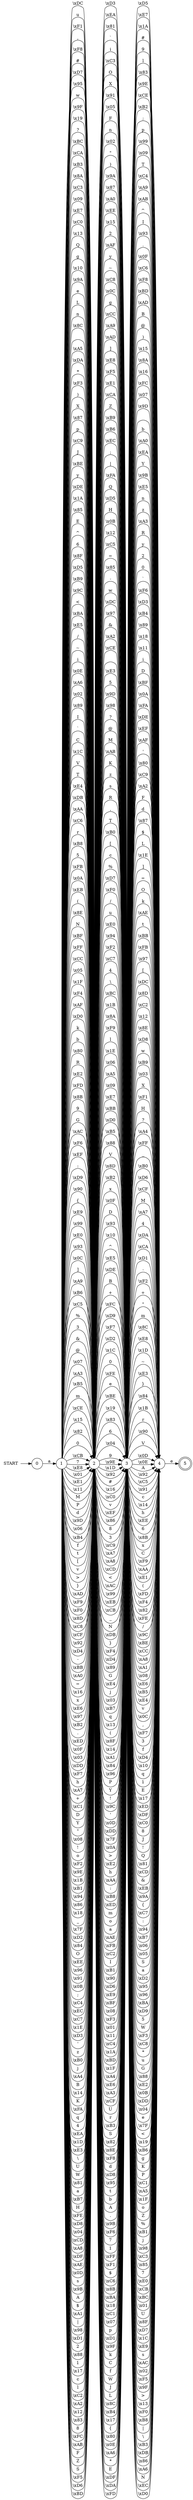 digraph {
  graph [rankdir=LR];

  q_0 [shape=circle, label="0"];
  q_1 [shape=circle, label="1"];
  q_2 [shape=circle, label="2"];
  q_3 [shape=circle, label="3"];
  q_4 [shape=circle, label="4"];
  q_5 [shape=doublecircle, label="5"];
  START [shape=plaintext];

  START -> q_0;
  q_3 -> q_4 [label="\\xD5"];
  q_3 -> q_4 [label="\\xE7"];
  q_1 -> q_2 [label="\\xDC"];
  q_1 -> q_2 [label="u"];
  q_2 -> q_3 [label="\\xD3"];
  q_1 -> q_2 [label="\\xF1"];
  q_1 -> q_2 [label=","];
  q_2 -> q_3 [label="\\xEA"];
  q_3 -> q_4 [label="\\x1A"];
  q_2 -> q_3 [label="\\x81"];
  q_1 -> q_2 [label="\\xF8"];
  q_3 -> q_4 [label="#"];
  q_2 -> q_3 [label="`"];
  q_3 -> q_4 [label="9"];
  q_1 -> q_2 [label="#"];
  q_3 -> q_4 [label="l"];
  q_3 -> q_4 [label="\\x83"];
  q_2 -> q_3 [label="i"];
  q_2 -> q_3 [label="\\xC3"];
  q_1 -> q_2 [label="\\xD7"];
  q_2 -> q_3 [label="O"];
  q_2 -> q_3 [label="X"];
  q_3 -> q_4 [label="\\x9E"];
  q_3 -> q_4 [label="\\xCE"];
  q_2 -> q_3 [label="\\x91"];
  q_2 -> q_3 [label="\\x05"];
  q_1 -> q_2 [label="\\x95"];
  q_2 -> q_3 [label="F"];
  q_3 -> q_4 [label="\\xB2"];
  q_1 -> q_2 [label="w"];
  q_1 -> q_2 [label="\\x9F"];
  q_3 -> q_4 [label=";"];
  q_3 -> q_4 [label="p"];
  q_3 -> q_4 [label="\\x99"];
  q_2 -> q_3 [label="n"];
  q_1 -> q_2 [label="\\x19"];
  q_1 -> q_2 [label="?"];
  q_3 -> q_4 [label="\\x09"];
  q_3 -> q_4 [label="T"];
  q_3 -> q_4 [label="\\xC4"];
  q_2 -> q_3 [label="\\x02"];
  q_1 -> q_2 [label="\\xBC"];
  q_1 -> q_2 [label="\\xCA"];
  q_3 -> q_4 [label="\\xA9"];
  q_3 -> q_4 [label="\\xAB"];
  q_2 -> q_3 [label="\""];
  q_3 -> q_4 [label="^"];
  q_1 -> q_2 [label="\\xB3"];
  q_2 -> q_3 [label=")"];
  q_2 -> q_3 [label="\\x9A"];
  q_3 -> q_4 [label="I"];
  q_3 -> q_4 [label="\\x93"];
  q_2 -> q_3 [label="\\x87"];
  q_2 -> q_3 [label="\\xA0"];
  q_3 -> q_4 [label="."];
  q_1 -> q_2 [label="\\x8A"];
  q_3 -> q_4 [label="\\x0F"];
  q_2 -> q_3 [label="\\xEE"];
  q_2 -> q_3 [label="\\x15"];
  q_3 -> q_4 [label="\\xC6"];
  q_3 -> q_4 [label="\\xF8"];
  q_3 -> q_4 [label="\\xBD"];
  q_3 -> q_4 [label="\\xAD"];
  q_1 -> q_2 [label="\\xC3"];
  q_2 -> q_3 [label="2"];
  q_2 -> q_3 [label="\\xAF"];
  q_1 -> q_2 [label="\\x09"];
  q_2 -> q_3 [label="y"];
  q_2 -> q_3 [label="~"];
  q_2 -> q_3 [label="\\xC8"];
  q_2 -> q_3 [label="\\x0C"];
  q_3 -> q_4 [label="B"];
  q_3 -> q_4 [label="@"];
  q_1 -> q_2 [label="\\xE7"];
  q_1 -> q_2 [label="\\xC0"];
  q_1 -> q_2 [label="\\x13"];
  q_3 -> q_4 [label=")"];
  q_3 -> q_4 [label="\\x15"];
  q_1 -> q_2 [label="Q"];
  q_1 -> q_2 [label="g"];
  q_1 -> q_2 [label="\\x10"];
  q_1 -> q_2 [label="\\x9A"];
  q_2 -> q_3 [label="g"];
  q_2 -> q_3 [label="\\xCC"];
  q_1 -> q_2 [label="e"];
  q_3 -> q_4 [label="\\x8A"];
  q_2 -> q_3 [label="\\xA9"];
  q_1 -> q_2 [label="L"];
  q_3 -> q_4 [label="\\x16"];
  q_3 -> q_4 [label="\\xFC"];
  q_1 -> q_2 [label="n"];
  q_1 -> q_2 [label="\\x8C"];
  q_2 -> q_3 [label="\\xAD"];
  q_2 -> q_3 [label="]"];
  q_3 -> q_4 [label="\\x07"];
  q_1 -> q_2 [label=" "];
  q_2 -> q_3 [label="\\xE8"];
  q_2 -> q_3 [label="\\xF5"];
  q_3 -> q_4 [label="\\x9D"];
  q_1 -> q_2 [label="\\xA5"];
  q_3 -> q_4 [label=" "];
  q_1 -> q_2 [label="\\xDA"];
  q_1 -> q_2 [label="*"];
  q_2 -> q_3 [label="\\xE1"];
  q_2 -> q_3 [label="\\xCA"];
  q_1 -> q_2 [label="\\xF3"];
  q_1 -> q_2 [label=")"];
  q_1 -> q_2 [label="X"];
  q_1 -> q_2 [label="\\x87"];
  q_2 -> q_3 [label="Z"];
  q_2 -> q_3 [label="\\xB9"];
  q_2 -> q_3 [label="\\xB6"];
  q_2 -> q_3 [label="\\xEC"];
  q_1 -> q_2 [label="p"];
  q_1 -> q_2 [label="\\xC9"];
  q_2 -> q_3 [label=";"];
  q_1 -> q_2 [label="J"];
  q_2 -> q_3 [label="|"];
  q_3 -> q_4 [label="b"];
  q_3 -> q_4 [label="\\xA0"];
  q_3 -> q_4 [label="\\xEA"];
  q_3 -> q_4 [label="Y"];
  q_2 -> q_3 [label="\\xFA"];
  q_3 -> q_4 [label="\\x9B"];
  q_1 -> q_2 [label="\\xBE"];
  q_1 -> q_2 [label="y"];
  q_1 -> q_2 [label="\\xDE"];
  q_2 -> q_3 [label="Q"];
  q_1 -> q_2 [label="\\x1A"];
  q_3 -> q_4 [label="\\xE5"];
  q_1 -> q_2 [label="\\x85"];
  q_2 -> q_3 [label="\\xD5"];
  q_2 -> q_3 [label="H"];
  q_3 -> q_4 [label="n"];
  q_1 -> q_2 [label="E"];
  q_1 -> q_2 [label="^"];
  q_1 -> q_2 [label="6"];
  q_1 -> q_2 [label="\\x8F"];
  q_3 -> q_4 [label="z"];
  q_1 -> q_2 [label="\\xD5"];
  q_3 -> q_4 [label="\\xA3"];
  q_3 -> q_4 [label="R"];
  q_2 -> q_3 [label="\\x0B"];
  q_3 -> q_4 [label="y"];
  q_1 -> q_2 [label="\\xB9"];
  q_2 -> q_3 [label="\\x12"];
  q_1 -> q_2 [label="\\x9C"];
  q_3 -> q_4 [label="2"];
  q_2 -> q_3 [label="\\xC5"];
  q_2 -> q_3 [label="="];
  q_3 -> q_4 [label="0"];
  q_3 -> q_4 [label="`"];
  q_1 -> q_2 [label="<"];
  q_1 -> q_2 [label="\\xBA"];
  q_3 -> q_4 [label="\\xF6"];
  q_1 -> q_2 [label="\\xE5"];
  q_2 -> q_3 [label="\\x85"];
  q_1 -> q_2 [label="/"];
  q_3 -> q_4 [label="\\xD3"];
  q_2 -> q_3 [label="-"];
  q_3 -> q_4 [label="\\xB4"];
  q_1 -> q_2 [label="~"];
  q_3 -> q_4 [label="\\x89"];
  q_1 -> q_2 [label="i"];
  q_2 -> q_3 [label="w"];
  q_2 -> q_3 [label="\\xDC"];
  q_3 -> q_4 [label="\\x18"];
  q_1 -> q_2 [label="\\x0E"];
  q_3 -> q_4 [label="\\x11"];
  q_2 -> q_3 [label="\\x97"];
  q_3 -> q_4 [label="i"];
  q_2 -> q_3 [label="&"];
  q_3 -> q_4 [label="D"];
  q_3 -> q_4 [label="\\xBF"];
  q_2 -> q_3 [label="\\xA2"];
  q_3 -> q_4 [label="\\x0A"];
  q_2 -> q_3 [label="\\xCE"];
  q_1 -> q_2 [label="\\xA6"];
  q_2 -> q_3 [label=" "];
  q_3 -> q_4 [label="\\xFA"];
  q_2 -> q_3 [label="\\xE3"];
  q_2 -> q_3 [label="5"];
  q_2 -> q_3 [label="\\x9D"];
  q_3 -> q_4 [label="\\xDE"];
  q_2 -> q_3 [label="\\x98"];
  q_3 -> q_4 [label="\\xEF"];
  q_1 -> q_2 [label="\\x02"];
  q_2 -> q_3 [label="?"];
  q_3 -> q_4 [label="\\xAF"];
  q_1 -> q_2 [label="\\x89"];
  q_2 -> q_3 [label="@"];
  q_3 -> q_4 [label="'"];
  q_2 -> q_3 [label="M"];
  q_2 -> q_3 [label="\\xAB"];
  q_1 -> q_2 [label="I"];
  q_3 -> q_4 [label="\\x80"];
  q_1 -> q_2 [label="`"];
  q_2 -> q_3 [label="K"];
  q_1 -> q_2 [label="C"];
  q_3 -> q_4 [label="\\xC9"];
  q_2 -> q_3 [label="z"];
  q_3 -> q_4 [label="\\xA2"];
  q_3 -> q_4 [label="F"];
  q_3 -> q_4 [label="d"];
  q_1 -> q_2 [label="\\x1C"];
  q_2 -> q_3 [label="s"];
  q_3 -> q_4 [label="\\x87"];
  q_1 -> q_2 [label="V"];
  q_2 -> q_3 [label="R"];
  q_2 -> q_3 [label=","];
  q_2 -> q_3 [label="T"];
  q_1 -> q_2 [label="T"];
  q_2 -> q_3 [label="\\xB0"];
  q_3 -> q_4 [label="$"];
  q_2 -> q_3 [label="["];
  q_2 -> q_3 [label="c"];
  q_1 -> q_2 [label="\\xE4"];
  q_1 -> q_2 [label="\\xDB"];
  q_2 -> q_3 [label="%"];
  q_1 -> q_2 [label="\\xAA"];
  q_2 -> q_3 [label="\\xD7"];
  q_3 -> q_4 [label="L"];
  q_3 -> q_4 [label="\\x1E"];
  q_2 -> q_3 [label="\\xF0"];
  q_2 -> q_3 [label="/"];
  q_3 -> q_4 [label="]"];
  q_3 -> q_4 [label="="];
  q_1 -> q_2 [label="\\xC6"];
  q_2 -> q_3 [label="u"];
  q_2 -> q_3 [label="\\xE0"];
  q_3 -> q_4 [label="O"];
  q_1 -> q_2 [label="r"];
  q_1 -> q_2 [label="\\xB8"];
  q_1 -> q_2 [label="5"];
  q_1 -> q_2 [label="\\xFB"];
  q_2 -> q_3 [label="\\x94"];
  q_3 -> q_4 [label="k"];
  q_3 -> q_4 [label="\\xAE"];
  q_3 -> q_4 [label="t"];
  q_3 -> q_4 [label="\\xBB"];
  q_1 -> q_2 [label="\\x0A"];
  q_2 -> q_3 [label="\\xF2"];
  q_3 -> q_4 [label="\\xFB"];
  q_1 -> q_2 [label="\\xEB"];
  q_3 -> q_4 [label="\\x97"];
  q_1 -> q_2 [label="("];
  q_3 -> q_4 [label="["];
  q_1 -> q_2 [label="\\x8E"];
  q_3 -> q_4 [label="\\xDC"];
  q_2 -> q_3 [label="\\xC7"];
  q_2 -> q_3 [label="4"];
  q_2 -> q_3 [label="\\"];
  q_1 -> q_2 [label="N"];
  q_1 -> q_2 [label="\\xBF"];
  q_1 -> q_2 [label="\\xFF"];
  q_3 -> q_4 [label="\\x8D"];
  q_1 -> q_2 [label="\\xCC"];
  q_2 -> q_3 [label="\\xBC"];
  q_1 -> q_2 [label="\\x05"];
  q_1 -> q_2 [label="\\x1F"];
  q_3 -> q_4 [label="\\xC2"];
  q_2 -> q_3 [label="\\x1B"];
  q_1 -> q_2 [label="\\xF4"];
  q_3 -> q_4 [label="\\x12"];
  q_2 -> q_3 [label="\\x8A"];
  q_2 -> q_3 [label="\\xF9"];
  q_3 -> q_4 [label="\\x8E"];
  q_2 -> q_3 [label="l"];
  q_2 -> q_3 [label="\\x1E"];
  q_1 -> q_2 [label="\\xAF"];
  q_3 -> q_4 [label="\\xD8"];
  q_2 -> q_3 [label="\\x06"];
  q_2 -> q_3 [label="\\xA5"];
  q_1 -> q_2 [label="\\xD0"];
  q_2 -> q_3 [label="\\x09"];
  q_2 -> q_3 [label="\\xE7"];
  q_2 -> q_3 [label="\\xBB"];
  q_2 -> q_3 [label="\\xD0"];
  q_3 -> q_4 [label="w"];
  q_3 -> q_4 [label="\\xB9"];
  q_3 -> q_4 [label="\\x03"];
  q_1 -> q_2 [label="k"];
  q_3 -> q_4 [label="X"];
  q_2 -> q_3 [label="\\xB5"];
  q_1 -> q_2 [label="b"];
  q_3 -> q_4 [label="\\xF1"];
  q_1 -> q_2 [label="\\x80"];
  q_3 -> q_4 [label="H"];
  q_3 -> q_4 [label="?"];
  q_3 -> q_4 [label="\\xA4"];
  q_3 -> q_4 [label="\\xFF"];
  q_1 -> q_2 [label="R"];
  q_1 -> q_2 [label="\\xE2"];
  q_2 -> q_3 [label="\\x88"];
  q_1 -> q_2 [label="\\xFD"];
  q_3 -> q_4 [label="_"];
  q_1 -> q_2 [label="\\x8B"];
  q_2 -> q_3 [label="V"];
  q_2 -> q_3 [label="\\x8D"];
  q_2 -> q_3 [label="\\xB2"];
  q_2 -> q_3 [label="x"];
  q_3 -> q_4 [label="\\xB0"];
  q_1 -> q_2 [label="9"];
  q_3 -> q_4 [label="\\xD6"];
  q_2 -> q_3 [label="\\x0F"];
  q_2 -> q_3 [label="D"];
  q_1 -> q_2 [label="G"];
  q_3 -> q_4 [label="\\xCF"];
  q_2 -> q_3 [label="\\x93"];
  q_1 -> q_2 [label="\\xAC"];
  q_2 -> q_3 [label="\\x10"];
  q_3 -> q_4 [label="M"];
  q_3 -> q_4 [label="\\xA7"];
  q_2 -> q_3 [label="^"];
  q_1 -> q_2 [label="\\xF6"];
  q_2 -> q_3 [label="\\xE5"];
  q_2 -> q_3 [label="\\xDE"];
  q_3 -> q_4 [label="4"];
  q_1 -> q_2 [label="\\xEF"];
  q_2 -> q_3 [label="B"];
  q_2 -> q_3 [label="+"];
  q_3 -> q_4 [label="\\xDA"];
  q_1 -> q_2 [label=":"];
  q_1 -> q_2 [label="\\xD9"];
  q_2 -> q_3 [label="\\xFC"];
  q_1 -> q_2 [label="\\x90"];
  q_2 -> q_3 [label="\\xD9"];
  q_1 -> q_2 [label="{"];
  q_1 -> q_2 [label="\\xE9"];
  q_3 -> q_4 [label="\\xCA"];
  q_2 -> q_3 [label="\\xF7"];
  q_2 -> q_3 [label="\\xD2"];
  q_3 -> q_4 [label="\\xD1"];
  q_1 -> q_2 [label="\\x99"];
  q_1 -> q_2 [label="\\xE0"];
  q_1 -> q_2 [label="\\x93"];
  q_2 -> q_3 [label="\\x1C"];
  q_1 -> q_2 [label="\\x0C"];
  q_2 -> q_3 [label="0"];
  q_3 -> q_4 [label="-"];
  q_3 -> q_4 [label="\\xF2"];
  q_3 -> q_4 [label="+"];
  q_1 -> q_2 [label="]"];
  q_3 -> q_4 [label="\""];
  q_3 -> q_4 [label="m"];
  q_1 -> q_2 [label="\\xA9"];
  q_3 -> q_4 [label="\\x8C"];
  q_2 -> q_3 [label="\\xFE"];
  q_2 -> q_3 [label="e"];
  q_1 -> q_2 [label="\\xB6"];
  q_1 -> q_2 [label="\\xC5"];
  q_2 -> q_3 [label="\\xBE"];
  q_1 -> q_2 [label="%"];
  q_2 -> q_3 [label="\\x19"];
  q_1 -> q_2 [label="3"];
  q_3 -> q_4 [label="\\xE8"];
  q_3 -> q_4 [label="\\x1D"];
  q_3 -> q_4 [label="~"];
  q_2 -> q_3 [label="\\x83"];
  q_1 -> q_2 [label="&"];
  q_3 -> q_4 [label="\\xE3"];
  q_3 -> q_4 [label="}"];
  q_3 -> q_4 [label="\\x84"];
  q_1 -> q_2 [label="@"];
  q_1 -> q_2 [label="\\x07"];
  q_1 -> q_2 [label="\\xA3"];
  q_3 -> q_4 [label="\\x1B"];
  q_1 -> q_2 [label="\\xB5"];
  q_3 -> q_4 [label="r"];
  q_2 -> q_3 [label="6"];
  q_3 -> q_4 [label="\\x90"];
  q_2 -> q_3 [label="\\x04"];
  q_1 -> q_2 [label="m"];
  q_1 -> q_2 [label="\\xCE"];
  q_2 -> q_3 [label="9"];
  q_3 -> q_4 [label="V"];
  q_3 -> q_4 [label="\\x0D"];
  q_1 -> q_2 [label="\\x15"];
  q_1 -> q_2 [label="\\x82"];
  q_2 -> q_3 [label="\\x9E"];
  q_3 -> q_4 [label="\\x0E"];
  q_3 -> q_4 [label="A"];
  q_1 -> q_2 [label="0"];
  q_2 -> q_3 [label="\\x1D"];
  q_2 -> q_3 [label="\\x92"];
  q_2 -> q_3 [label="#"];
  q_3 -> q_4 [label="\\x92"];
  q_2 -> q_3 [label="\\x16"];
  q_3 -> q_4 [label="\\xC5"];
  q_3 -> q_4 [label="\\x91"];
  q_3 -> q_4 [label="c"];
  q_1 -> q_2 [label="\\xCB"];
  q_2 -> q_3 [label="\\xC0"];
  q_1 -> q_2 [label="7"];
  q_1 -> q_2 [label="\\xE8"];
  q_2 -> q_3 [label="v"];
  q_2 -> q_3 [label="\\xEF"];
  q_1 -> q_2 [label="\\x01"];
  q_1 -> q_2 [label="\\xE1"];
  q_2 -> q_3 [label="\\x86"];
  q_3 -> q_4 [label="\\x14"];
  q_0 -> q_1 [label="a"];
  q_1 -> q_2 [label="\\x11"];
  q_3 -> q_4 [label="h"];
  q_1 -> q_2 [label="M"];
  q_1 -> q_2 [label="P"];
  q_2 -> q_3 [label="8"];
  q_3 -> q_4 [label="\\xEE"];
  q_3 -> q_4 [label="6"];
  q_3 -> q_4 [label="\\x8B"];
  q_2 -> q_3 [label="3"];
  q_3 -> q_4 [label="x"];
  q_3 -> q_4 [label="C"];
  q_2 -> q_3 [label="\\xC9"];
  q_2 -> q_3 [label="\\xA7"];
  q_2 -> q_3 [label="\\xA8"];
  q_3 -> q_4 [label="\\xF9"];
  q_1 -> q_2 [label="d"];
  q_1 -> q_2 [label="\\x9D"];
  q_1 -> q_2 [label="\\x06"];
  q_1 -> q_2 [label="\\xB4"];
  q_2 -> q_3 [label="\\xCD"];
  q_2 -> q_3 [label="<"];
  q_2 -> q_3 [label="\\xAC"];
  q_3 -> q_4 [label="\\xAA"];
  q_1 -> q_2 [label="f"];
  q_3 -> q_4 [label="\\xE1"];
  q_2 -> q_3 [label="\\x99"];
  q_3 -> q_4 [label="("];
  q_2 -> q_3 [label="\\xEB"];
  q_1 -> q_2 [label="t"];
  q_3 -> q_4 [label="\\xFD"];
  q_3 -> q_4 [label="\\xF4"];
  q_1 -> q_2 [label="["];
  q_2 -> q_3 [label="\\xCB"];
  q_1 -> q_2 [label="v"];
  q_1 -> q_2 [label=">"];
  q_2 -> q_3 [label="_"];
  q_1 -> q_2 [label="}"];
  q_2 -> q_3 [label="N"];
  q_2 -> q_3 [label="\\xDB"];
  q_1 -> q_2 [label="\\xAD"];
  q_1 -> q_2 [label="\\xF9"];
  q_3 -> q_4 [label="\\x82"];
  q_2 -> q_3 [label="}"];
  q_3 -> q_4 [label="\\xFE"];
  q_1 -> q_2 [label="\\xF0"];
  q_2 -> q_3 [label="\\xF4"];
  q_1 -> q_2 [label="\\x8D"];
  q_3 -> q_4 [label="/"];
  q_3 -> q_4 [label="\\x9C"];
  q_1 -> q_2 [label="\\xC8"];
  q_2 -> q_3 [label="\\xD4"];
  q_3 -> q_4 [label="\\xBE"];
  q_2 -> q_3 [label="\\x89"];
  q_2 -> q_3 [label="G"];
  q_1 -> q_2 [label="\\xCF"];
  q_3 -> q_4 [label="\\xCC"];
  q_3 -> q_4 [label="\\xA8"];
  q_2 -> q_3 [label="\\xE4"];
  q_2 -> q_3 [label="j"];
  q_3 -> q_4 [label="\\xA1"];
  q_1 -> q_2 [label="\\x92"];
  q_2 -> q_3 [label="\\x03"];
  q_1 -> q_2 [label="\\xD4"];
  q_2 -> q_3 [label="\\xB7"];
  q_1 -> q_2 [label="-"];
  q_1 -> q_2 [label="\\xBB"];
  q_2 -> q_3 [label="q"];
  q_3 -> q_4 [label="\\x08"];
  q_3 -> q_4 [label="\\xE6"];
  q_3 -> q_4 [label="\\xB5"];
  q_1 -> q_2 [label="\\xA0"];
  q_3 -> q_4 [label="\\xE4"];
  q_2 -> q_3 [label="\\x13"];
  q_2 -> q_3 [label="("];
  q_3 -> q_4 [label="v"];
  q_2 -> q_3 [label="\\x8F"];
  q_1 -> q_2 [label="="];
  q_3 -> q_4 [label="\\x0C"];
  q_2 -> q_3 [label="\\x14"];
  q_3 -> q_4 [label=","];
  q_3 -> q_4 [label="\\xF7"];
  q_2 -> q_3 [label="\\xA1"];
  q_3 -> q_4 [label="3"];
  q_1 -> q_2 [label="\\x16"];
  q_3 -> q_4 [label="f"];
  q_3 -> q_4 [label="\\xD4"];
  q_3 -> q_4 [label="\\x10"];
  q_3 -> q_4 [label="q"];
  q_2 -> q_3 [label="\\x84"];
  q_1 -> q_2 [label="x"];
  q_1 -> q_2 [label="\\xE6"];
  q_3 -> q_4 [label="1"];
  q_3 -> q_4 [label="E"];
  q_2 -> q_3 [label="\\x96"];
  q_1 -> q_2 [label="\\x97"];
  q_1 -> q_2 [label="\\xB2"];
  q_2 -> q_3 [label="P"];
  q_2 -> q_3 [label="Y"];
  q_1 -> q_2 [label="."];
  q_1 -> q_2 [label="\\xED"];
  q_3 -> q_4 [label="\\x17"];
  q_3 -> q_4 [label="\\xED"];
  q_2 -> q_3 [label="!"];
  q_2 -> q_3 [label="\\x9C"];
  q_3 -> q_4 [label="\\xDF"];
  q_2 -> q_3 [label="'"];
  q_2 -> q_3 [label="\\x0D"];
  q_3 -> q_4 [label="\\xC0"];
  q_2 -> q_3 [label="\\xDD"];
  q_2 -> q_3 [label="\\x7F"];
  q_1 -> q_2 [label="\\x0F"];
  q_2 -> q_3 [label="\\x0A"];
  q_1 -> q_2 [label="\\x03"];
  q_3 -> q_4 [label="8"];
  q_1 -> q_2 [label="\\xDD"];
  q_1 -> q_2 [label="\\xF7"];
  q_2 -> q_3 [label=">"];
  q_2 -> q_3 [label="\\xE2"];
  q_1 -> q_2 [label="h"];
  q_3 -> q_4 [label="J"];
  q_1 -> q_2 [label="\\xA7"];
  q_3 -> q_4 [label="!"];
  q_1 -> q_2 [label="+"];
  q_2 -> q_3 [label="h"];
  q_3 -> q_4 [label="Q"];
  q_1 -> q_2 [label="\\xC1"];
  q_2 -> q_3 [label="\\xAA"];
  q_1 -> q_2 [label="D"];
  q_2 -> q_3 [label=":"];
  q_1 -> q_2 [label="Y"];
  q_2 -> q_3 [label="\\xB8"];
  q_2 -> q_3 [label="\\xED"];
  q_2 -> q_3 [label="m"];
  q_2 -> q_3 [label="o"];
  q_2 -> q_3 [label="a"];
  q_3 -> q_4 [label="\\x81"];
  q_3 -> q_4 [label="\\xCD"];
  q_1 -> q_2 [label="\""];
  q_1 -> q_2 [label="\\x08"];
  q_1 -> q_2 [label="!"];
  q_1 -> q_2 [label="o"];
  q_2 -> q_3 [label="\\xAE"];
  q_1 -> q_2 [label="\\xF2"];
  q_3 -> q_4 [label="&"];
  q_2 -> q_3 [label="\\xFB"];
  q_3 -> q_4 [label="\\xEB"];
  q_3 -> q_4 [label="\\x9A"];
  q_2 -> q_3 [label="\\xC2"];
  q_1 -> q_2 [label="\\x9E"];
  q_1 -> q_2 [label="\\x1B"];
  q_3 -> q_4 [label="{"];
  q_1 -> q_2 [label="\\xB1"];
  q_1 -> q_2 [label="\\x94"];
  q_1 -> q_2 [label="\\x86"];
  q_2 -> q_3 [label="I"];
  q_2 -> q_3 [label="\\xB1"];
  q_1 -> q_2 [label="\\x18"];
  q_2 -> q_3 [label="\\x90"];
  q_3 -> q_4 [label="\\xC7"];
  q_1 -> q_2 [label="_"];
  q_1 -> q_2 [label="\\x7F"];
  q_3 -> q_4 [label=":"];
  q_3 -> q_4 [label="\\x94"];
  q_2 -> q_3 [label="\\xD6"];
  q_3 -> q_4 [label="\\xB7"];
  q_2 -> q_3 [label="\\xE9"];
  q_1 -> q_2 [label="\\xD2"];
  q_1 -> q_2 [label="\\x84"];
  q_3 -> q_4 [label="\\x06"];
  q_3 -> q_4 [label="\\x05"];
  q_3 -> q_4 [label="S"];
  q_3 -> q_4 [label="a"];
  q_2 -> q_3 [label="\\xBF"];
  q_1 -> q_2 [label="O"];
  q_2 -> q_3 [label="\\x08"];
  q_3 -> q_4 [label="\\xD2"];
  q_1 -> q_2 [label="\\xEE"];
  q_1 -> q_2 [label="\\x96"];
  q_2 -> q_3 [label="\\xF3"];
  q_1 -> q_2 [label="\\x91"];
  q_1 -> q_2 [label="\\x0B"];
  q_3 -> q_4 [label="\\x95"];
  q_2 -> q_3 [label="\\x01"];
  q_2 -> q_3 [label="\\x11"];
  q_2 -> q_3 [label="\\xC4"];
  q_1 -> q_2 [label=";"];
  q_1 -> q_2 [label="\\xC4"];
  q_1 -> q_2 [label="\\xEC"];
  q_3 -> q_4 [label="\\x96"];
  q_1 -> q_2 [label="\\xC7"];
  q_3 -> q_4 [label="\\xBA"];
  q_3 -> q_4 [label="\\xD9"];
  q_1 -> q_2 [label="\\x1E"];
  q_2 -> q_3 [label="\\x1A"];
  q_1 -> q_2 [label="\\xD3"];
  q_3 -> q_4 [label="5"];
  q_2 -> q_3 [label="\\xBD"];
  q_3 -> q_4 [label="W"];
  q_3 -> q_4 [label="\\xF3"];
  q_3 -> q_4 [label="\\xC8"];
  q_2 -> q_3 [label="\\x1F"];
  q_2 -> q_3 [label="\\xA4"];
  q_3 -> q_4 [label="*"];
  q_1 -> q_2 [label="'"];
  q_1 -> q_2 [label="z"];
  q_3 -> q_4 [label="u"];
  q_3 -> q_4 [label="G"];
  q_3 -> q_4 [label="\\x88"];
  q_2 -> q_3 [label="\\xE6"];
  q_1 -> q_2 [label="\\xB0"];
  q_3 -> q_4 [label="\\xE2"];
  q_1 -> q_2 [label="j"];
  q_2 -> q_3 [label="\\xA3"];
  q_3 -> q_4 [label="\\x0B"];
  q_4 -> q_5 [label="e"];
  q_1 -> q_2 [label="\\xA4"];
  q_3 -> q_4 [label="\\xDD"];
  q_2 -> q_3 [label="\\xCF"];
  q_3 -> q_4 [label="\\x04"];
  q_3 -> q_4 [label="e"];
  q_3 -> q_4 [label="\\x7F"];
  q_2 -> q_3 [label="U"];
  q_2 -> q_3 [label="r"];
  q_3 -> q_4 [label="<"];
  q_3 -> q_4 [label="\\x19"];
  q_1 -> q_2 [label="B"];
  q_3 -> q_4 [label="\\xB6"];
  q_1 -> q_2 [label="\\x14"];
  q_3 -> q_4 [label="g"];
  q_2 -> q_3 [label="\\xB3"];
  q_1 -> q_2 [label="K"];
  q_2 -> q_3 [label="S"];
  q_2 -> q_3 [label="\\x82"];
  q_1 -> q_2 [label="\\xFA"];
  q_2 -> q_3 [label="\\x8E"];
  q_2 -> q_3 [label="\\xF8"];
  q_1 -> q_2 [label="q"];
  q_3 -> q_4 [label="K"];
  q_1 -> q_2 [label="4"];
  q_3 -> q_4 [label="P"];
  q_3 -> q_4 [label="\\xC1"];
  q_1 -> q_2 [label="\\xEA"];
  q_1 -> q_2 [label="\\x1D"];
  q_1 -> q_2 [label="\\xE3"];
  q_1 -> q_2 [label="\\"];
  q_3 -> q_4 [label="\\xA5"];
  q_3 -> q_4 [label="\\x1F"];
  q_2 -> q_3 [label="d"];
  q_1 -> q_2 [label="U"];
  q_3 -> q_4 [label="o"];
  q_3 -> q_4 [label="Z"];
  q_1 -> q_2 [label="W"];
  q_1 -> q_2 [label="\\x81"];
  q_1 -> q_2 [label="a"];
  q_1 -> q_2 [label="\\xB7"];
  q_1 -> q_2 [label="H"];
  q_2 -> q_3 [label="\\xD8"];
  q_3 -> q_4 [label="%"];
  q_2 -> q_3 [label="\\x95"];
  q_1 -> q_2 [label="\\xFE"];
  q_2 -> q_3 [label="t"];
  q_3 -> q_4 [label="\\xB1"];
  q_2 -> q_3 [label="b"];
  q_2 -> q_3 [label="A"];
  q_1 -> q_2 [label="\\xD8"];
  q_2 -> q_3 [label="."];
  q_1 -> q_2 [label="\\x04"];
  q_1 -> q_2 [label="\\xCD"];
  q_2 -> q_3 [label="\\x9B"];
  q_1 -> q_2 [label="\\xA8"];
  q_3 -> q_4 [label="j"];
  q_1 -> q_2 [label="\\xDF"];
  q_2 -> q_3 [label="\\xF6"];
  q_2 -> q_3 [label="7"];
  q_1 -> q_2 [label="\\xAE"];
  q_2 -> q_3 [label="1"];
  q_3 -> q_4 [label="\\x98"];
  q_1 -> q_2 [label="\\x0D"];
  q_3 -> q_4 [label="\\xC3"];
  q_2 -> q_3 [label="\\xFF"];
  q_2 -> q_3 [label="\\xF1"];
  q_2 -> q_3 [label="$"];
  q_2 -> q_3 [label="\\xC6"];
  q_2 -> q_3 [label="\\x8B"];
  q_1 -> q_2 [label="s"];
  q_1 -> q_2 [label="\\x9B"];
  q_3 -> q_4 [label="\\x85"];
  q_3 -> q_4 [label="7"];
  q_3 -> q_4 [label="\\xE0"];
  q_3 -> q_4 [label="\\xCB"];
  q_2 -> q_3 [label="\\xBA"];
  q_3 -> q_4 [label="\\xBC"];
  q_3 -> q_4 [label="\\x01"];
  q_2 -> q_3 [label="\\x18"];
  q_3 -> q_4 [label="U"];
  q_3 -> q_4 [label="\\x8F"];
  q_3 -> q_4 [label="\\xD7"];
  q_2 -> q_3 [label="\\xC1"];
  q_1 -> q_2 [label="A"];
  q_1 -> q_2 [label="$"];
  q_2 -> q_3 [label="\\x07"];
  q_1 -> q_2 [label="\\xA1"];
  q_1 -> q_2 [label="|"];
  q_1 -> q_2 [label="\\x98"];
  q_3 -> q_4 [label="\\x1C"];
  q_1 -> q_2 [label="\\xD1"];
  q_2 -> q_3 [label="p"];
  q_2 -> q_3 [label="\\xD1"];
  q_3 -> q_4 [label="\\xE9"];
  q_1 -> q_2 [label="2"];
  q_3 -> q_4 [label="s"];
  q_2 -> q_3 [label="\\x9F"];
  q_3 -> q_4 [label="\\xAC"];
  q_3 -> q_4 [label="\\x02"];
  q_1 -> q_2 [label="\\x88"];
  q_3 -> q_4 [label="\\xF5"];
  q_1 -> q_2 [label="1"];
  q_1 -> q_2 [label="\\x17"];
  q_2 -> q_3 [label="k"];
  q_3 -> q_4 [label="\\x9F"];
  q_1 -> q_2 [label="c"];
  q_2 -> q_3 [label="C"];
  q_3 -> q_4 [label=">"];
  q_1 -> q_2 [label="l"];
  q_2 -> q_3 [label="f"];
  q_1 -> q_2 [label="\\xC2"];
  q_2 -> q_3 [label="W"];
  q_2 -> q_3 [label="J"];
  q_3 -> q_4 [label="\\x13"];
  q_1 -> q_2 [label="\\xA2"];
  q_1 -> q_2 [label="\\x12"];
  q_1 -> q_2 [label="\\x83"];
  q_2 -> q_3 [label="L"];
  q_2 -> q_3 [label="\\x8C"];
  q_2 -> q_3 [label="\\xB4"];
  q_3 -> q_4 [label="\\xF0"];
  q_2 -> q_3 [label="\\x17"];
  q_3 -> q_4 [label="\\xB8"];
  q_1 -> q_2 [label="8"];
  q_2 -> q_3 [label="{"];
  q_3 -> q_4 [label="|"];
  q_2 -> q_3 [label="\\x80"];
  q_2 -> q_3 [label="\\x0E"];
  q_3 -> q_4 [label="\\"];
  q_1 -> q_2 [label="\\xFC"];
  q_1 -> q_2 [label="\\xAB"];
  q_3 -> q_4 [label="\\xB3"];
  q_1 -> q_2 [label="F"];
  q_3 -> q_4 [label="\\xDB"];
  q_1 -> q_2 [label="Z"];
  q_1 -> q_2 [label="S"];
  q_3 -> q_4 [label="\\x86"];
  q_1 -> q_2 [label="\\xF5"];
  q_2 -> q_3 [label="\\xA6"];
  q_3 -> q_4 [label="\\xA6"];
  q_2 -> q_3 [label="*"];
  q_2 -> q_3 [label="E"];
  q_1 -> q_2 [label="\\xD6"];
  q_3 -> q_4 [label="N"];
  q_2 -> q_3 [label="\\xDF"];
  q_2 -> q_3 [label="\\xDA"];
  q_3 -> q_4 [label="\\xEC"];
  q_2 -> q_3 [label="\\xFD"];
  q_1 -> q_2 [label="\\xBD"];
  q_3 -> q_4 [label="\\xD0"];
}
